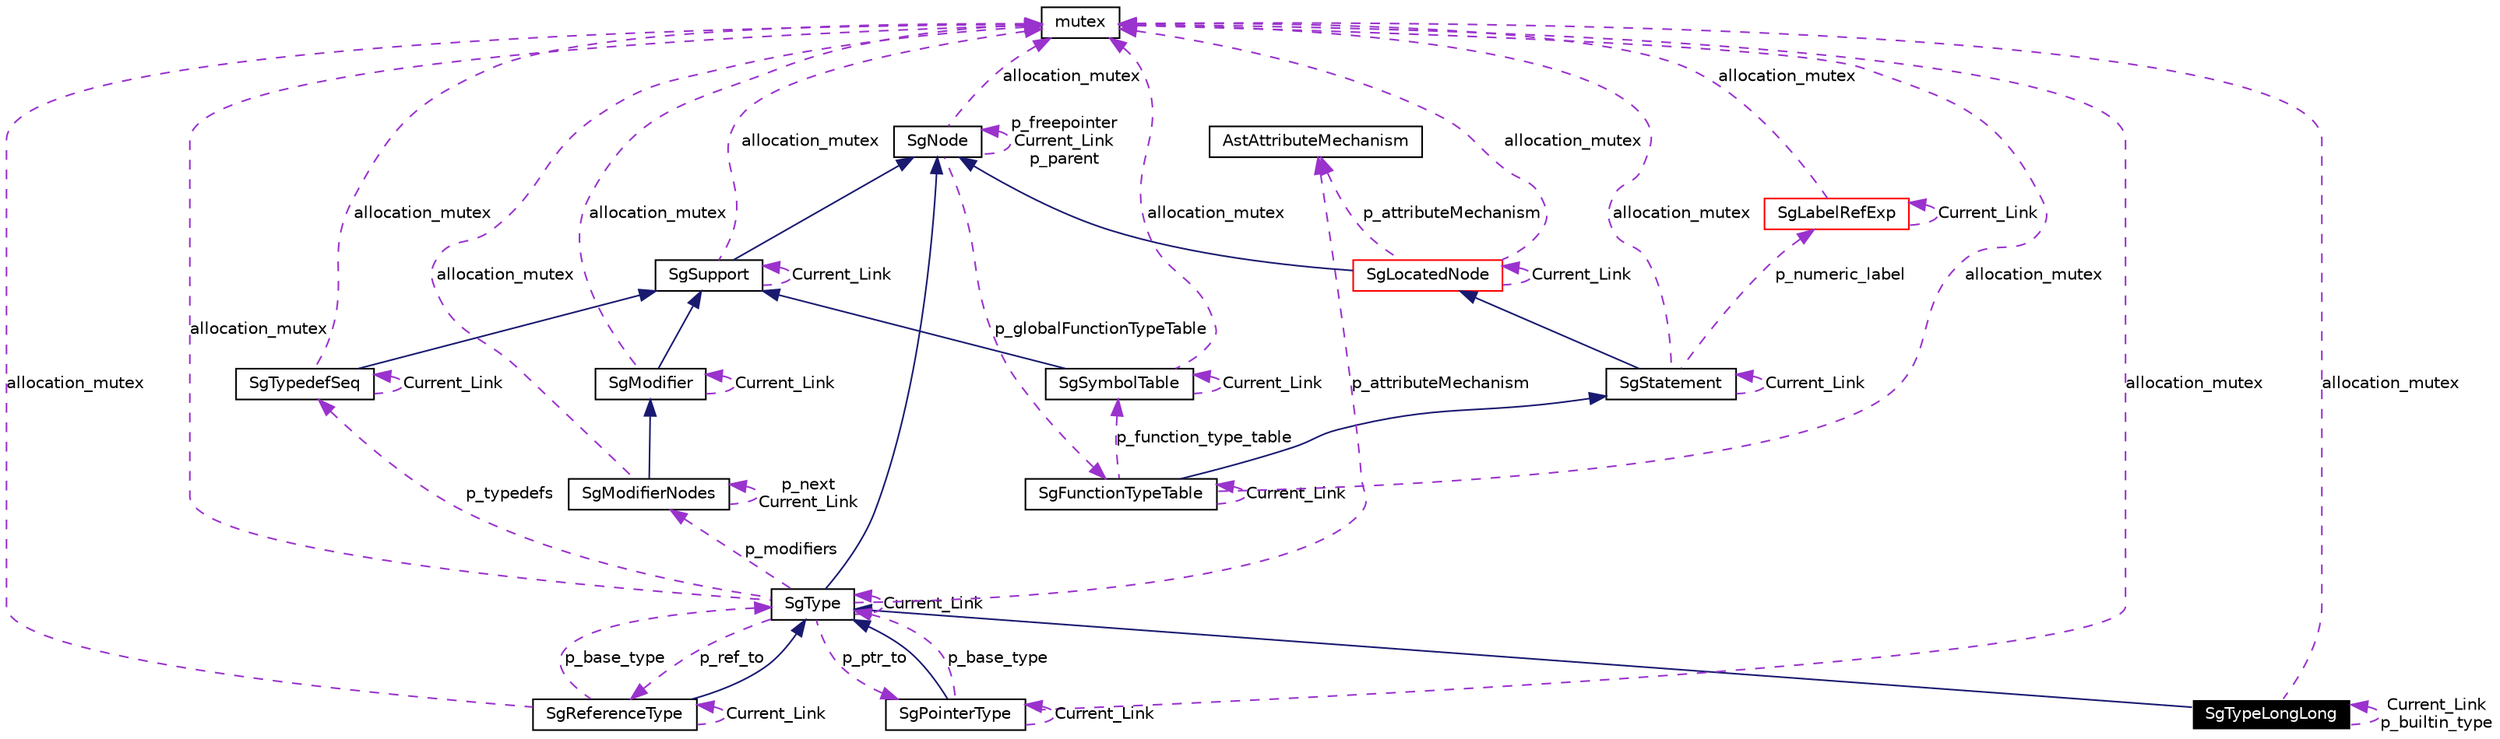 digraph G
{
  edge [fontname="Helvetica",fontsize=10,labelfontname="Helvetica",labelfontsize=10];
  node [fontname="Helvetica",fontsize=10,shape=record];
  Node1 [label="SgTypeLongLong",height=0.2,width=0.4,color="white", fillcolor="black", style="filled" fontcolor="white"];
  Node2 -> Node1 [dir=back,color="midnightblue",fontsize=10,style="solid",fontname="Helvetica"];
  Node2 [label="SgType",height=0.2,width=0.4,color="black",URL="$classSgType.html"];
  Node3 -> Node2 [dir=back,color="midnightblue",fontsize=10,style="solid",fontname="Helvetica"];
  Node3 [label="SgNode",height=0.2,width=0.4,color="black",URL="$classSgNode.html"];
  Node4 -> Node3 [dir=back,color="darkorchid3",fontsize=10,style="dashed",label="p_globalFunctionTypeTable",fontname="Helvetica"];
  Node4 [label="SgFunctionTypeTable",height=0.2,width=0.4,color="black",URL="$classSgFunctionTypeTable.html"];
  Node5 -> Node4 [dir=back,color="midnightblue",fontsize=10,style="solid",fontname="Helvetica"];
  Node5 [label="SgStatement",height=0.2,width=0.4,color="black",URL="$classSgStatement.html"];
  Node6 -> Node5 [dir=back,color="midnightblue",fontsize=10,style="solid",fontname="Helvetica"];
  Node6 [label="SgLocatedNode",height=0.2,width=0.4,color="red",URL="$classSgLocatedNode.html"];
  Node3 -> Node6 [dir=back,color="midnightblue",fontsize=10,style="solid",fontname="Helvetica"];
  Node7 -> Node6 [dir=back,color="darkorchid3",fontsize=10,style="dashed",label="allocation_mutex",fontname="Helvetica"];
  Node7 [label="mutex",height=0.2,width=0.4,color="black",URL="$classmutex.html"];
  Node8 -> Node6 [dir=back,color="darkorchid3",fontsize=10,style="dashed",label="p_attributeMechanism",fontname="Helvetica"];
  Node8 [label="AstAttributeMechanism",height=0.2,width=0.4,color="black",URL="$classAstAttributeMechanism.html"];
  Node6 -> Node6 [dir=back,color="darkorchid3",fontsize=10,style="dashed",label="Current_Link",fontname="Helvetica"];
  Node9 -> Node5 [dir=back,color="darkorchid3",fontsize=10,style="dashed",label="p_numeric_label",fontname="Helvetica"];
  Node9 [label="SgLabelRefExp",height=0.2,width=0.4,color="red",URL="$classSgLabelRefExp.html"];
  Node9 -> Node9 [dir=back,color="darkorchid3",fontsize=10,style="dashed",label="Current_Link",fontname="Helvetica"];
  Node7 -> Node9 [dir=back,color="darkorchid3",fontsize=10,style="dashed",label="allocation_mutex",fontname="Helvetica"];
  Node5 -> Node5 [dir=back,color="darkorchid3",fontsize=10,style="dashed",label="Current_Link",fontname="Helvetica"];
  Node7 -> Node5 [dir=back,color="darkorchid3",fontsize=10,style="dashed",label="allocation_mutex",fontname="Helvetica"];
  Node4 -> Node4 [dir=back,color="darkorchid3",fontsize=10,style="dashed",label="Current_Link",fontname="Helvetica"];
  Node7 -> Node4 [dir=back,color="darkorchid3",fontsize=10,style="dashed",label="allocation_mutex",fontname="Helvetica"];
  Node10 -> Node4 [dir=back,color="darkorchid3",fontsize=10,style="dashed",label="p_function_type_table",fontname="Helvetica"];
  Node10 [label="SgSymbolTable",height=0.2,width=0.4,color="black",URL="$classSgSymbolTable.html"];
  Node11 -> Node10 [dir=back,color="midnightblue",fontsize=10,style="solid",fontname="Helvetica"];
  Node11 [label="SgSupport",height=0.2,width=0.4,color="black",URL="$classSgSupport.html"];
  Node3 -> Node11 [dir=back,color="midnightblue",fontsize=10,style="solid",fontname="Helvetica"];
  Node7 -> Node11 [dir=back,color="darkorchid3",fontsize=10,style="dashed",label="allocation_mutex",fontname="Helvetica"];
  Node11 -> Node11 [dir=back,color="darkorchid3",fontsize=10,style="dashed",label="Current_Link",fontname="Helvetica"];
  Node7 -> Node10 [dir=back,color="darkorchid3",fontsize=10,style="dashed",label="allocation_mutex",fontname="Helvetica"];
  Node10 -> Node10 [dir=back,color="darkorchid3",fontsize=10,style="dashed",label="Current_Link",fontname="Helvetica"];
  Node3 -> Node3 [dir=back,color="darkorchid3",fontsize=10,style="dashed",label="p_freepointer\nCurrent_Link\np_parent",fontname="Helvetica"];
  Node7 -> Node3 [dir=back,color="darkorchid3",fontsize=10,style="dashed",label="allocation_mutex",fontname="Helvetica"];
  Node12 -> Node2 [dir=back,color="darkorchid3",fontsize=10,style="dashed",label="p_ptr_to",fontname="Helvetica"];
  Node12 [label="SgPointerType",height=0.2,width=0.4,color="black",URL="$classSgPointerType.html"];
  Node2 -> Node12 [dir=back,color="midnightblue",fontsize=10,style="solid",fontname="Helvetica"];
  Node12 -> Node12 [dir=back,color="darkorchid3",fontsize=10,style="dashed",label="Current_Link",fontname="Helvetica"];
  Node7 -> Node12 [dir=back,color="darkorchid3",fontsize=10,style="dashed",label="allocation_mutex",fontname="Helvetica"];
  Node2 -> Node12 [dir=back,color="darkorchid3",fontsize=10,style="dashed",label="p_base_type",fontname="Helvetica"];
  Node13 -> Node2 [dir=back,color="darkorchid3",fontsize=10,style="dashed",label="p_ref_to",fontname="Helvetica"];
  Node13 [label="SgReferenceType",height=0.2,width=0.4,color="black",URL="$classSgReferenceType.html"];
  Node2 -> Node13 [dir=back,color="midnightblue",fontsize=10,style="solid",fontname="Helvetica"];
  Node13 -> Node13 [dir=back,color="darkorchid3",fontsize=10,style="dashed",label="Current_Link",fontname="Helvetica"];
  Node7 -> Node13 [dir=back,color="darkorchid3",fontsize=10,style="dashed",label="allocation_mutex",fontname="Helvetica"];
  Node2 -> Node13 [dir=back,color="darkorchid3",fontsize=10,style="dashed",label="p_base_type",fontname="Helvetica"];
  Node14 -> Node2 [dir=back,color="darkorchid3",fontsize=10,style="dashed",label="p_modifiers",fontname="Helvetica"];
  Node14 [label="SgModifierNodes",height=0.2,width=0.4,color="black",URL="$classSgModifierNodes.html"];
  Node15 -> Node14 [dir=back,color="midnightblue",fontsize=10,style="solid",fontname="Helvetica"];
  Node15 [label="SgModifier",height=0.2,width=0.4,color="black",URL="$classSgModifier.html"];
  Node11 -> Node15 [dir=back,color="midnightblue",fontsize=10,style="solid",fontname="Helvetica"];
  Node7 -> Node15 [dir=back,color="darkorchid3",fontsize=10,style="dashed",label="allocation_mutex",fontname="Helvetica"];
  Node15 -> Node15 [dir=back,color="darkorchid3",fontsize=10,style="dashed",label="Current_Link",fontname="Helvetica"];
  Node14 -> Node14 [dir=back,color="darkorchid3",fontsize=10,style="dashed",label="p_next\nCurrent_Link",fontname="Helvetica"];
  Node7 -> Node14 [dir=back,color="darkorchid3",fontsize=10,style="dashed",label="allocation_mutex",fontname="Helvetica"];
  Node7 -> Node2 [dir=back,color="darkorchid3",fontsize=10,style="dashed",label="allocation_mutex",fontname="Helvetica"];
  Node8 -> Node2 [dir=back,color="darkorchid3",fontsize=10,style="dashed",label="p_attributeMechanism",fontname="Helvetica"];
  Node16 -> Node2 [dir=back,color="darkorchid3",fontsize=10,style="dashed",label="p_typedefs",fontname="Helvetica"];
  Node16 [label="SgTypedefSeq",height=0.2,width=0.4,color="black",URL="$classSgTypedefSeq.html"];
  Node11 -> Node16 [dir=back,color="midnightblue",fontsize=10,style="solid",fontname="Helvetica"];
  Node7 -> Node16 [dir=back,color="darkorchid3",fontsize=10,style="dashed",label="allocation_mutex",fontname="Helvetica"];
  Node16 -> Node16 [dir=back,color="darkorchid3",fontsize=10,style="dashed",label="Current_Link",fontname="Helvetica"];
  Node2 -> Node2 [dir=back,color="darkorchid3",fontsize=10,style="dashed",label="Current_Link",fontname="Helvetica"];
  Node1 -> Node1 [dir=back,color="darkorchid3",fontsize=10,style="dashed",label="Current_Link\np_builtin_type",fontname="Helvetica"];
  Node7 -> Node1 [dir=back,color="darkorchid3",fontsize=10,style="dashed",label="allocation_mutex",fontname="Helvetica"];
}
